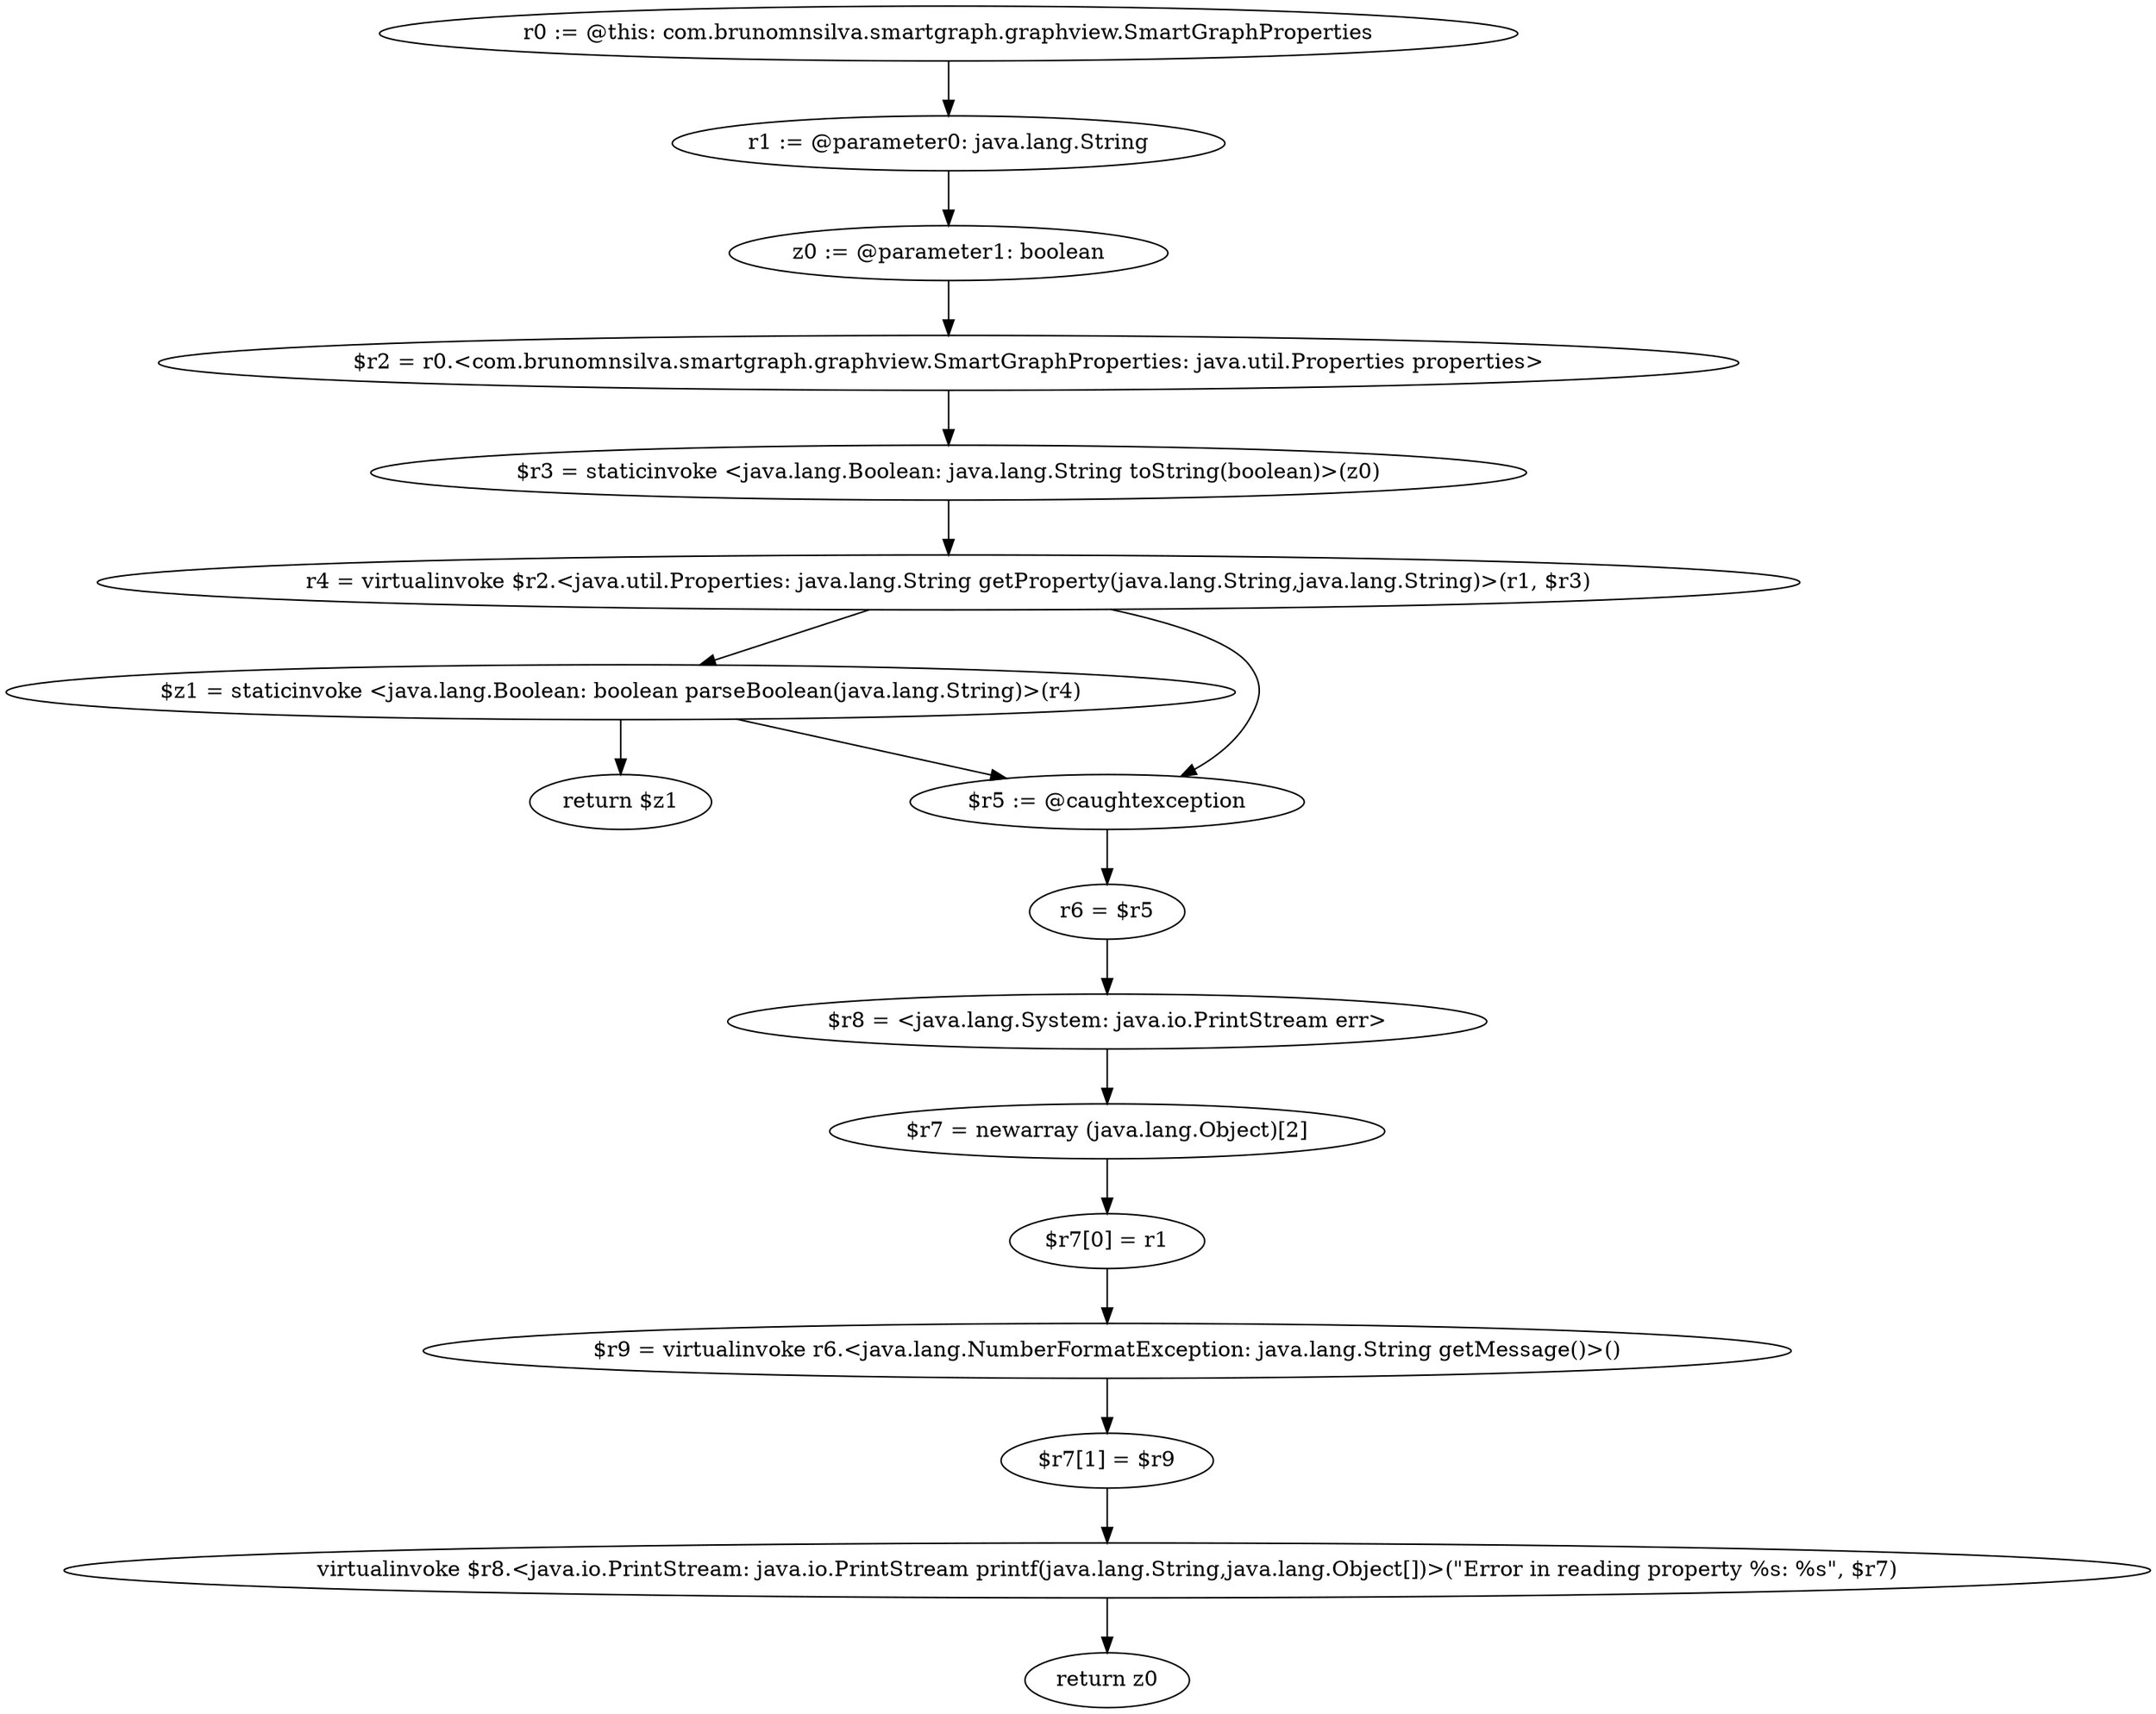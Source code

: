digraph "unitGraph" {
    "r0 := @this: com.brunomnsilva.smartgraph.graphview.SmartGraphProperties"
    "r1 := @parameter0: java.lang.String"
    "z0 := @parameter1: boolean"
    "$r2 = r0.<com.brunomnsilva.smartgraph.graphview.SmartGraphProperties: java.util.Properties properties>"
    "$r3 = staticinvoke <java.lang.Boolean: java.lang.String toString(boolean)>(z0)"
    "r4 = virtualinvoke $r2.<java.util.Properties: java.lang.String getProperty(java.lang.String,java.lang.String)>(r1, $r3)"
    "$z1 = staticinvoke <java.lang.Boolean: boolean parseBoolean(java.lang.String)>(r4)"
    "return $z1"
    "$r5 := @caughtexception"
    "r6 = $r5"
    "$r8 = <java.lang.System: java.io.PrintStream err>"
    "$r7 = newarray (java.lang.Object)[2]"
    "$r7[0] = r1"
    "$r9 = virtualinvoke r6.<java.lang.NumberFormatException: java.lang.String getMessage()>()"
    "$r7[1] = $r9"
    "virtualinvoke $r8.<java.io.PrintStream: java.io.PrintStream printf(java.lang.String,java.lang.Object[])>(\"Error in reading property %s: %s\", $r7)"
    "return z0"
    "r0 := @this: com.brunomnsilva.smartgraph.graphview.SmartGraphProperties"->"r1 := @parameter0: java.lang.String";
    "r1 := @parameter0: java.lang.String"->"z0 := @parameter1: boolean";
    "z0 := @parameter1: boolean"->"$r2 = r0.<com.brunomnsilva.smartgraph.graphview.SmartGraphProperties: java.util.Properties properties>";
    "$r2 = r0.<com.brunomnsilva.smartgraph.graphview.SmartGraphProperties: java.util.Properties properties>"->"$r3 = staticinvoke <java.lang.Boolean: java.lang.String toString(boolean)>(z0)";
    "$r3 = staticinvoke <java.lang.Boolean: java.lang.String toString(boolean)>(z0)"->"r4 = virtualinvoke $r2.<java.util.Properties: java.lang.String getProperty(java.lang.String,java.lang.String)>(r1, $r3)";
    "r4 = virtualinvoke $r2.<java.util.Properties: java.lang.String getProperty(java.lang.String,java.lang.String)>(r1, $r3)"->"$z1 = staticinvoke <java.lang.Boolean: boolean parseBoolean(java.lang.String)>(r4)";
    "r4 = virtualinvoke $r2.<java.util.Properties: java.lang.String getProperty(java.lang.String,java.lang.String)>(r1, $r3)"->"$r5 := @caughtexception";
    "$z1 = staticinvoke <java.lang.Boolean: boolean parseBoolean(java.lang.String)>(r4)"->"return $z1";
    "$z1 = staticinvoke <java.lang.Boolean: boolean parseBoolean(java.lang.String)>(r4)"->"$r5 := @caughtexception";
    "$r5 := @caughtexception"->"r6 = $r5";
    "r6 = $r5"->"$r8 = <java.lang.System: java.io.PrintStream err>";
    "$r8 = <java.lang.System: java.io.PrintStream err>"->"$r7 = newarray (java.lang.Object)[2]";
    "$r7 = newarray (java.lang.Object)[2]"->"$r7[0] = r1";
    "$r7[0] = r1"->"$r9 = virtualinvoke r6.<java.lang.NumberFormatException: java.lang.String getMessage()>()";
    "$r9 = virtualinvoke r6.<java.lang.NumberFormatException: java.lang.String getMessage()>()"->"$r7[1] = $r9";
    "$r7[1] = $r9"->"virtualinvoke $r8.<java.io.PrintStream: java.io.PrintStream printf(java.lang.String,java.lang.Object[])>(\"Error in reading property %s: %s\", $r7)";
    "virtualinvoke $r8.<java.io.PrintStream: java.io.PrintStream printf(java.lang.String,java.lang.Object[])>(\"Error in reading property %s: %s\", $r7)"->"return z0";
}
